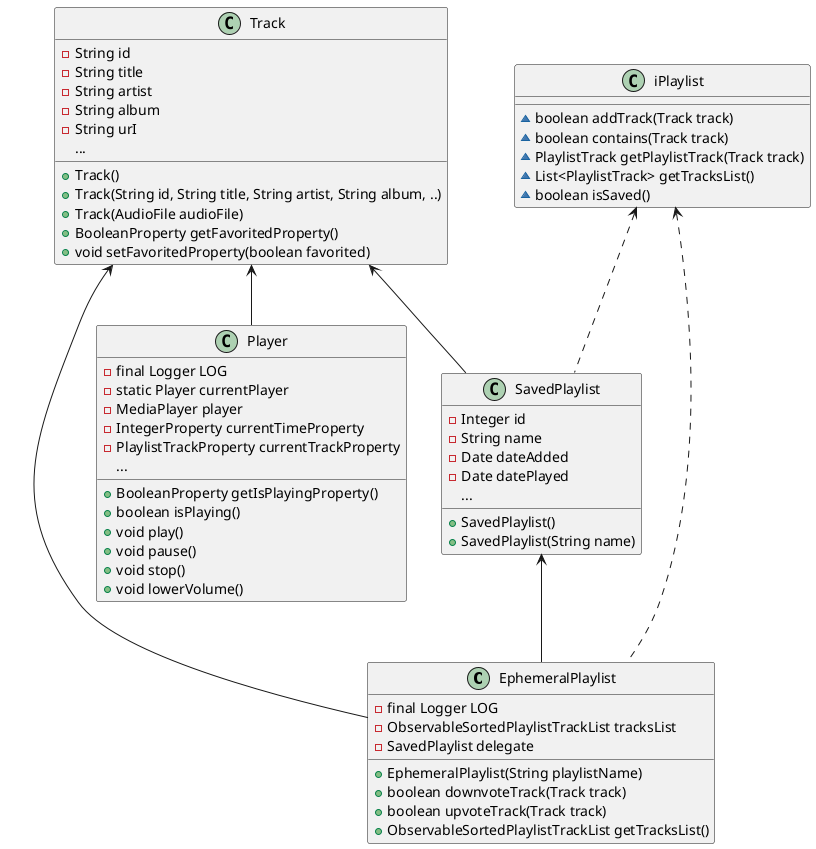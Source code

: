 @startuml


class EphemeralPlaylist{
-final Logger LOG
-ObservableSortedPlaylistTrackList tracksList
-SavedPlaylist delegate

+EphemeralPlaylist(String playlistName)
+boolean downvoteTrack(Track track)
+boolean upvoteTrack(Track track)
+ObservableSortedPlaylistTrackList getTracksList()

}

class SavedPlaylist{
-Integer id
-String name
-Date dateAdded
-Date datePlayed
...
+SavedPlaylist()
+SavedPlaylist(String name)
}

class Track{
-String id
-String title
-String artist
-String album
-String urI
...

+Track()
+Track(String id, String title, String artist, String album, ..)
+Track(AudioFile audioFile)
+BooleanProperty getFavoritedProperty()
+void setFavoritedProperty(boolean favorited)


}

class iPlaylist{
~boolean addTrack(Track track)
~boolean contains(Track track)
~PlaylistTrack getPlaylistTrack(Track track)
~ List<PlaylistTrack> getTracksList()
~boolean isSaved()
}

class Player{
-final Logger LOG
-static Player currentPlayer
-MediaPlayer player
-IntegerProperty currentTimeProperty
-PlaylistTrackProperty currentTrackProperty
...

+BooleanProperty getIsPlayingProperty()
+boolean isPlaying()
+void play()
+void pause()
+void stop()
+void lowerVolume()

}


Track <-- EphemeralPlaylist

SavedPlaylist <-- EphemeralPlaylist
Track <-- SavedPlaylist

iPlaylist <.. SavedPlaylist
iPlaylist <.. EphemeralPlaylist
Track <-- Player




@enduml
